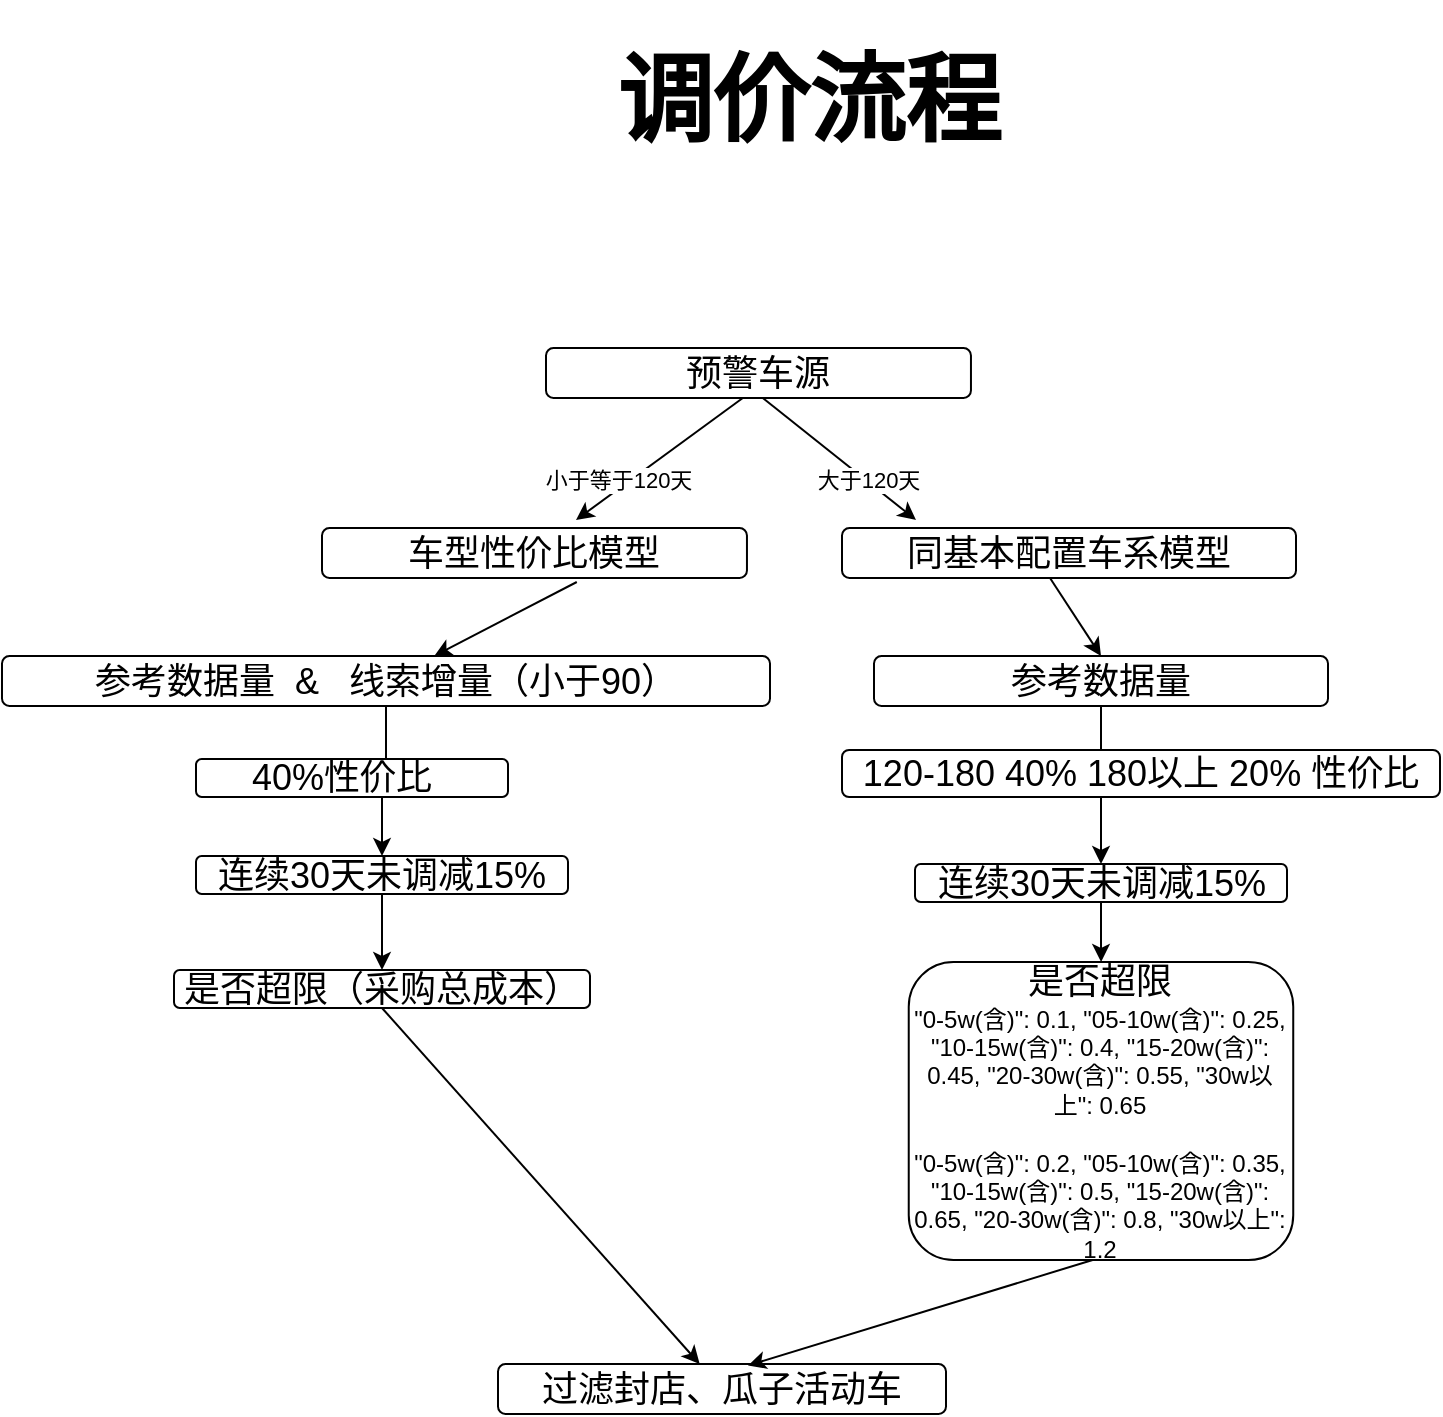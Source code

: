<mxfile version="20.6.0" type="github">
  <diagram id="7jMcVTaSKbLTG11D5n-k" name="第 1 页">
    <mxGraphModel dx="-1500" dy="553" grid="0" gridSize="10" guides="1" tooltips="1" connect="1" arrows="1" fold="1" page="1" pageScale="1" pageWidth="827" pageHeight="1169" math="0" shadow="0">
      <root>
        <mxCell id="0" />
        <mxCell id="1" parent="0" />
        <mxCell id="Wvx19moBlmHvsNVBward-10" value="" style="endArrow=classic;html=1;rounded=0;" edge="1" parent="1">
          <mxGeometry width="50" height="50" relative="1" as="geometry">
            <mxPoint x="2873.4" y="208.996" as="sourcePoint" />
            <mxPoint x="2790" y="270" as="targetPoint" />
          </mxGeometry>
        </mxCell>
        <mxCell id="Wvx19moBlmHvsNVBward-64" value="小于等于120天" style="edgeLabel;html=1;align=center;verticalAlign=middle;resizable=0;points=[];" vertex="1" connectable="0" parent="Wvx19moBlmHvsNVBward-10">
          <mxGeometry x="0.441" y="-5" relative="1" as="geometry">
            <mxPoint y="1" as="offset" />
          </mxGeometry>
        </mxCell>
        <mxCell id="Wvx19moBlmHvsNVBward-22" value="&lt;font style=&quot;font-size: 18px;&quot;&gt;预警车源&lt;/font&gt;" style="rounded=1;whiteSpace=wrap;html=1;" vertex="1" parent="1">
          <mxGeometry x="2775" y="184" width="212.48" height="25" as="geometry" />
        </mxCell>
        <mxCell id="Wvx19moBlmHvsNVBward-54" value="&lt;h1&gt;&lt;font style=&quot;font-size: 48px;&quot; color=&quot;#000000&quot;&gt;调价流程&lt;/font&gt;&lt;/h1&gt;" style="text;html=1;align=center;verticalAlign=middle;resizable=0;points=[];autosize=1;strokeColor=none;fillColor=none;fontColor=#FF0000;" vertex="1" parent="1">
          <mxGeometry x="2796.477" y="10" width="220" height="100" as="geometry" />
        </mxCell>
        <mxCell id="Wvx19moBlmHvsNVBward-65" value="" style="endArrow=classic;html=1;rounded=0;" edge="1" parent="1">
          <mxGeometry width="50" height="50" relative="1" as="geometry">
            <mxPoint x="2883.4" y="208.996" as="sourcePoint" />
            <mxPoint x="2960" y="270" as="targetPoint" />
          </mxGeometry>
        </mxCell>
        <mxCell id="Wvx19moBlmHvsNVBward-66" value="大于120天" style="edgeLabel;html=1;align=center;verticalAlign=middle;resizable=0;points=[];" vertex="1" connectable="0" parent="Wvx19moBlmHvsNVBward-65">
          <mxGeometry x="0.441" y="-5" relative="1" as="geometry">
            <mxPoint y="-7" as="offset" />
          </mxGeometry>
        </mxCell>
        <mxCell id="Wvx19moBlmHvsNVBward-67" value="&lt;font style=&quot;font-size: 18px;&quot;&gt;车型性价比模型&lt;/font&gt;" style="rounded=1;whiteSpace=wrap;html=1;" vertex="1" parent="1">
          <mxGeometry x="2663" y="274" width="212.48" height="25" as="geometry" />
        </mxCell>
        <mxCell id="Wvx19moBlmHvsNVBward-68" value="&lt;font style=&quot;font-size: 18px;&quot;&gt;同基本配置车系模型&lt;/font&gt;" style="rounded=1;whiteSpace=wrap;html=1;" vertex="1" parent="1">
          <mxGeometry x="2923" y="274" width="227" height="25" as="geometry" />
        </mxCell>
        <mxCell id="Wvx19moBlmHvsNVBward-69" value="" style="endArrow=classic;html=1;rounded=0;" edge="1" parent="1" target="Wvx19moBlmHvsNVBward-73">
          <mxGeometry width="50" height="50" relative="1" as="geometry">
            <mxPoint x="2790.4" y="300.996" as="sourcePoint" />
            <mxPoint x="2843" y="366" as="targetPoint" />
          </mxGeometry>
        </mxCell>
        <mxCell id="Wvx19moBlmHvsNVBward-71" value="" style="endArrow=classic;html=1;rounded=0;entryX=0.5;entryY=0;entryDx=0;entryDy=0;" edge="1" parent="1" target="Wvx19moBlmHvsNVBward-72">
          <mxGeometry width="50" height="50" relative="1" as="geometry">
            <mxPoint x="3027.0" y="298.996" as="sourcePoint" />
            <mxPoint x="2918" y="364" as="targetPoint" />
          </mxGeometry>
        </mxCell>
        <mxCell id="Wvx19moBlmHvsNVBward-81" value="" style="edgeStyle=orthogonalEdgeStyle;rounded=0;orthogonalLoop=1;jettySize=auto;html=1;fontSize=18;" edge="1" parent="1" source="Wvx19moBlmHvsNVBward-72" target="Wvx19moBlmHvsNVBward-79">
          <mxGeometry relative="1" as="geometry" />
        </mxCell>
        <mxCell id="Wvx19moBlmHvsNVBward-72" value="&lt;font style=&quot;font-size: 18px;&quot;&gt;参考数据量&lt;/font&gt;" style="rounded=1;whiteSpace=wrap;html=1;" vertex="1" parent="1">
          <mxGeometry x="2939" y="338" width="227" height="25" as="geometry" />
        </mxCell>
        <mxCell id="Wvx19moBlmHvsNVBward-80" value="" style="edgeStyle=orthogonalEdgeStyle;rounded=0;orthogonalLoop=1;jettySize=auto;html=1;fontSize=18;" edge="1" parent="1" source="Wvx19moBlmHvsNVBward-73" target="Wvx19moBlmHvsNVBward-78">
          <mxGeometry relative="1" as="geometry" />
        </mxCell>
        <mxCell id="Wvx19moBlmHvsNVBward-73" value="&lt;font style=&quot;font-size: 18px;&quot;&gt;参考数据量&amp;nbsp; &amp;amp;&amp;nbsp; &amp;nbsp;线索增量（小于90）&lt;/font&gt;" style="rounded=1;whiteSpace=wrap;html=1;" vertex="1" parent="1">
          <mxGeometry x="2503" y="338" width="384" height="25" as="geometry" />
        </mxCell>
        <mxCell id="Wvx19moBlmHvsNVBward-75" value="&lt;span style=&quot;font-size: 18px;&quot;&gt;40%性价比&amp;nbsp;&amp;nbsp;&lt;/span&gt;" style="rounded=1;whiteSpace=wrap;html=1;" vertex="1" parent="1">
          <mxGeometry x="2600" y="389.5" width="156" height="19" as="geometry" />
        </mxCell>
        <mxCell id="Wvx19moBlmHvsNVBward-76" value="&lt;span style=&quot;font-size: 18px;&quot;&gt;120-180 40% 180以上 20% 性价比&lt;/span&gt;" style="rounded=1;whiteSpace=wrap;html=1;" vertex="1" parent="1">
          <mxGeometry x="2923" y="385" width="299" height="23.5" as="geometry" />
        </mxCell>
        <mxCell id="Wvx19moBlmHvsNVBward-83" value="" style="edgeStyle=orthogonalEdgeStyle;rounded=0;orthogonalLoop=1;jettySize=auto;html=1;fontSize=18;" edge="1" parent="1" source="Wvx19moBlmHvsNVBward-78" target="Wvx19moBlmHvsNVBward-82">
          <mxGeometry relative="1" as="geometry" />
        </mxCell>
        <mxCell id="Wvx19moBlmHvsNVBward-78" value="&lt;span style=&quot;font-size: 18px;&quot;&gt;连续30天未调减15%&lt;/span&gt;" style="rounded=1;whiteSpace=wrap;html=1;" vertex="1" parent="1">
          <mxGeometry x="2600" y="438" width="186" height="19" as="geometry" />
        </mxCell>
        <mxCell id="Wvx19moBlmHvsNVBward-85" value="" style="edgeStyle=orthogonalEdgeStyle;rounded=0;orthogonalLoop=1;jettySize=auto;html=1;fontSize=18;" edge="1" parent="1" source="Wvx19moBlmHvsNVBward-79" target="Wvx19moBlmHvsNVBward-84">
          <mxGeometry relative="1" as="geometry" />
        </mxCell>
        <mxCell id="Wvx19moBlmHvsNVBward-79" value="&lt;span style=&quot;font-size: 18px;&quot;&gt;连续30天未调减15%&lt;/span&gt;" style="rounded=1;whiteSpace=wrap;html=1;" vertex="1" parent="1">
          <mxGeometry x="2959.5" y="442" width="186" height="19" as="geometry" />
        </mxCell>
        <mxCell id="Wvx19moBlmHvsNVBward-82" value="&lt;span style=&quot;font-size: 18px;&quot;&gt;是否超限（采购总成本）&lt;/span&gt;" style="rounded=1;whiteSpace=wrap;html=1;" vertex="1" parent="1">
          <mxGeometry x="2589" y="495" width="208" height="19" as="geometry" />
        </mxCell>
        <mxCell id="Wvx19moBlmHvsNVBward-84" value="&lt;span style=&quot;font-size: 18px;&quot;&gt;是否超限&lt;/span&gt;&lt;br&gt;&lt;font style=&quot;font-size: 12px;&quot;&gt;&quot;0-5w(含)&quot;: 0.1, &quot;05-10w(含)&quot;: 0.25, &quot;10-15w(含)&quot;: 0.4, &quot;15-20w(含)&quot;: 0.45, &quot;20-30w(含)&quot;: 0.55, &quot;30w以上&quot;: 0.65&lt;/font&gt;&lt;br&gt;&lt;br&gt;&quot;0-5w(含)&quot;: 0.2, &quot;05-10w(含)&quot;: 0.35, &quot;10-15w(含)&quot;: 0.5, &quot;15-20w(含)&quot;: 0.65, &quot;20-30w(含)&quot;: 0.8, &quot;30w以上&quot;: 1.2" style="rounded=1;whiteSpace=wrap;html=1;" vertex="1" parent="1">
          <mxGeometry x="2956.37" y="491" width="192.25" height="149" as="geometry" />
        </mxCell>
        <mxCell id="Wvx19moBlmHvsNVBward-86" value="&lt;span style=&quot;font-size: 18px;&quot;&gt;过滤封店、瓜子活动车&lt;/span&gt;" style="rounded=1;whiteSpace=wrap;html=1;" vertex="1" parent="1">
          <mxGeometry x="2751" y="692" width="224" height="25" as="geometry" />
        </mxCell>
        <mxCell id="Wvx19moBlmHvsNVBward-91" value="" style="endArrow=classic;html=1;rounded=0;exitX=0.5;exitY=1;exitDx=0;exitDy=0;" edge="1" parent="1" source="Wvx19moBlmHvsNVBward-82" target="Wvx19moBlmHvsNVBward-86">
          <mxGeometry width="50" height="50" relative="1" as="geometry">
            <mxPoint x="2752.31" y="676.996" as="sourcePoint" />
            <mxPoint x="2850" y="727" as="targetPoint" />
          </mxGeometry>
        </mxCell>
        <mxCell id="Wvx19moBlmHvsNVBward-92" value="" style="endArrow=classic;html=1;rounded=0;entryX=0.558;entryY=0.03;entryDx=0;entryDy=0;entryPerimeter=0;" edge="1" parent="1" target="Wvx19moBlmHvsNVBward-86">
          <mxGeometry width="50" height="50" relative="1" as="geometry">
            <mxPoint x="3048.31" y="639.996" as="sourcePoint" />
            <mxPoint x="2976.999" y="677" as="targetPoint" />
          </mxGeometry>
        </mxCell>
      </root>
    </mxGraphModel>
  </diagram>
</mxfile>

